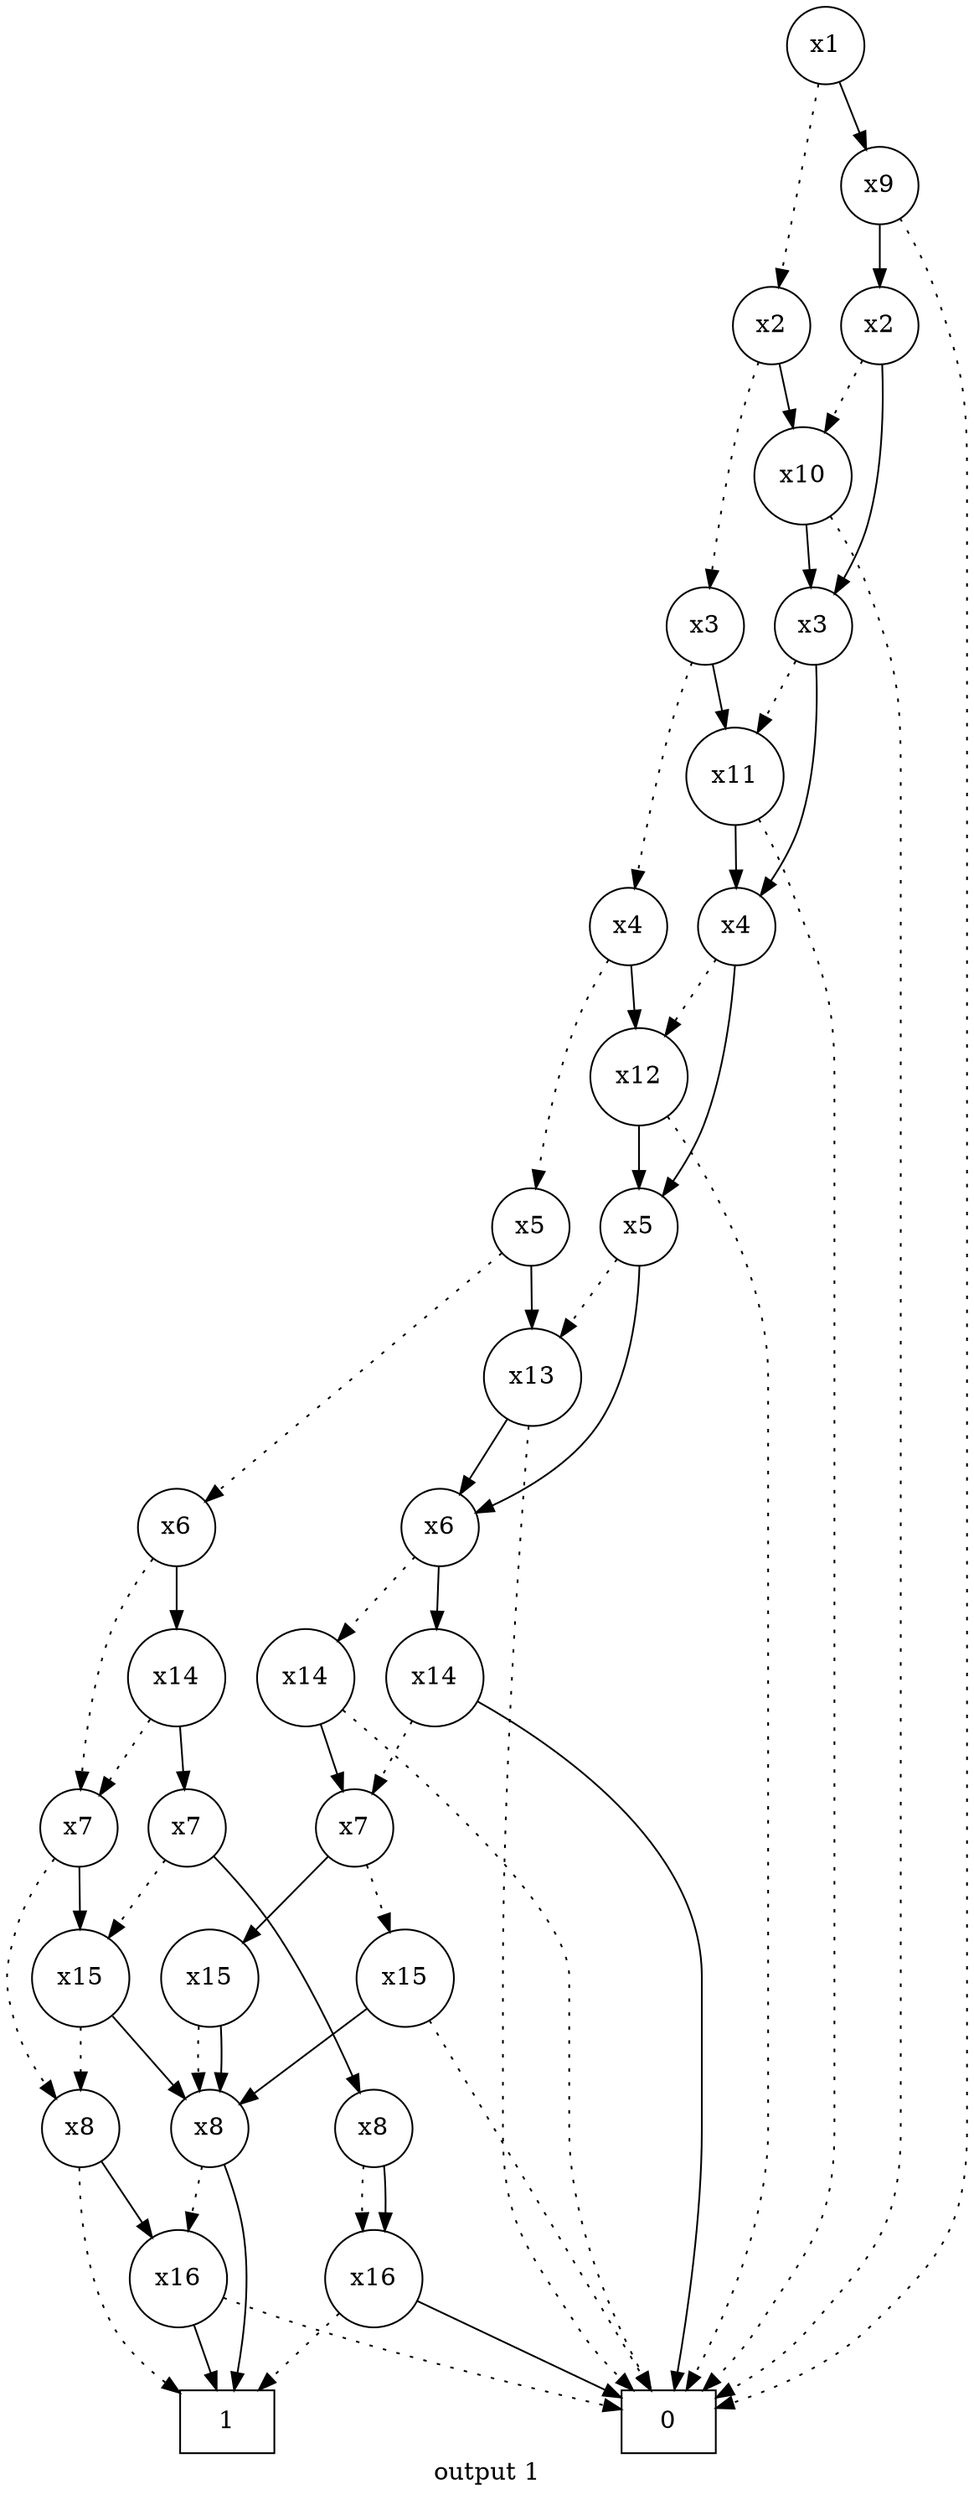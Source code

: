 digraph BDD {
	label = "output 1";
	node [shape=circle];
    "0x55bcd1658a20" [label="x1"];
    "0x55bcd1658a20" -> "0x55bcd16036a0" [style=dotted];
    "0x55bcd16036a0" [label="x2"];
    "0x55bcd16036a0" -> "0x55bcd1655510" [style=dotted];
    "0x55bcd1655510" [label="x3"];
    "0x55bcd1655510" -> "0x55bcd1654520" [style=dotted];
    "0x55bcd1654520" [label="x4"];
    "0x55bcd1654520" -> "0x55bcd1653f10" [style=dotted];
    "0x55bcd1653f10" [label="x5"];
    "0x55bcd1653f10" -> "0x55bcd16534e0" [style=dotted];
    "0x55bcd16534e0" [label="x6"];
    "0x55bcd16534e0" -> "0x55bcd16531e0" [style=dotted];
    "0x55bcd16531e0" [label="x7"];
    "0x55bcd16531e0" -> "0x55bcd1628880" [style=dotted];
    "0x55bcd1628880" [label="x8"];
    "0x55bcd1628880" -> "0x55bcd15cdf10" [style=dotted];
    "0x55bcd15cdf10" [shape=box, label="1"];
    "0x55bcd1628880" -> "0x55bcd15d1890" [style=solid];
    "0x55bcd15d1890" [label="x16"];
    "0x55bcd15d1890" -> "0x55bcd15cdec0" [style=dotted];
    "0x55bcd15cdec0" [shape=box, label="0"];
    "0x55bcd15d1890" -> "0x55bcd15cdf10" [style=solid];
    "0x55bcd16531e0" -> "0x55bcd1652fe0" [style=solid];
    "0x55bcd1652fe0" [label="x15"];
    "0x55bcd1652fe0" -> "0x55bcd1628880" [style=dotted];
    "0x55bcd1652fe0" -> "0x55bcd1628930" [style=solid];
    "0x55bcd1628930" [label="x8"];
    "0x55bcd1628930" -> "0x55bcd15d1890" [style=dotted];
    "0x55bcd1628930" -> "0x55bcd15cdf10" [style=solid];
    "0x55bcd16534e0" -> "0x55bcd16532e0" [style=solid];
    "0x55bcd16532e0" [label="x14"];
    "0x55bcd16532e0" -> "0x55bcd16531e0" [style=dotted];
    "0x55bcd16532e0" -> "0x55bcd16530e0" [style=solid];
    "0x55bcd16530e0" [label="x7"];
    "0x55bcd16530e0" -> "0x55bcd1652fe0" [style=dotted];
    "0x55bcd16530e0" -> "0x55bcd16285d0" [style=solid];
    "0x55bcd16285d0" [label="x8"];
    "0x55bcd16285d0" -> "0x55bcd16283d0" [style=dotted];
    "0x55bcd16283d0" [label="x16"];
    "0x55bcd16283d0" -> "0x55bcd15cdf10" [style=dotted];
    "0x55bcd16283d0" -> "0x55bcd15cdec0" [style=solid];
    "0x55bcd16285d0" -> "0x55bcd16283d0" [style=solid];
    "0x55bcd1653f10" -> "0x55bcd1635710" [style=solid];
    "0x55bcd1635710" [label="x13"];
    "0x55bcd1635710" -> "0x55bcd15cdec0" [style=dotted];
    "0x55bcd1635710" -> "0x55bcd16350d0" [style=solid];
    "0x55bcd16350d0" [label="x6"];
    "0x55bcd16350d0" -> "0x55bcd1634fe0" [style=dotted];
    "0x55bcd1634fe0" [label="x14"];
    "0x55bcd1634fe0" -> "0x55bcd15cdec0" [style=dotted];
    "0x55bcd1634fe0" -> "0x55bcd1634e00" [style=solid];
    "0x55bcd1634e00" [label="x7"];
    "0x55bcd1634e00" -> "0x55bcd1634950" [style=dotted];
    "0x55bcd1634950" [label="x15"];
    "0x55bcd1634950" -> "0x55bcd15cdec0" [style=dotted];
    "0x55bcd1634950" -> "0x55bcd1628930" [style=solid];
    "0x55bcd1634e00" -> "0x55bcd1634d10" [style=solid];
    "0x55bcd1634d10" [label="x15"];
    "0x55bcd1634d10" -> "0x55bcd1628930" [style=dotted];
    "0x55bcd1634d10" -> "0x55bcd1628930" [style=solid];
    "0x55bcd16350d0" -> "0x55bcd1634ef0" [style=solid];
    "0x55bcd1634ef0" [label="x14"];
    "0x55bcd1634ef0" -> "0x55bcd1634e00" [style=dotted];
    "0x55bcd1634ef0" -> "0x55bcd15cdec0" [style=solid];
    "0x55bcd1654520" -> "0x55bcd1635df0" [style=solid];
    "0x55bcd1635df0" [label="x12"];
    "0x55bcd1635df0" -> "0x55bcd15cdec0" [style=dotted];
    "0x55bcd1635df0" -> "0x55bcd1635a30" [style=solid];
    "0x55bcd1635a30" [label="x5"];
    "0x55bcd1635a30" -> "0x55bcd1635710" [style=dotted];
    "0x55bcd1635a30" -> "0x55bcd16350d0" [style=solid];
    "0x55bcd1655510" -> "0x55bcd1636de0" [style=solid];
    "0x55bcd1636de0" [label="x11"];
    "0x55bcd1636de0" -> "0x55bcd15cdec0" [style=dotted];
    "0x55bcd1636de0" -> "0x55bcd1636cf0" [style=solid];
    "0x55bcd1636cf0" [label="x4"];
    "0x55bcd1636cf0" -> "0x55bcd1635df0" [style=dotted];
    "0x55bcd1636cf0" -> "0x55bcd1635a30" [style=solid];
    "0x55bcd16036a0" -> "0x55bcd1637d80" [style=solid];
    "0x55bcd1637d80" [label="x10"];
    "0x55bcd1637d80" -> "0x55bcd15cdec0" [style=dotted];
    "0x55bcd1637d80" -> "0x55bcd1637650" [style=solid];
    "0x55bcd1637650" [label="x3"];
    "0x55bcd1637650" -> "0x55bcd1636de0" [style=dotted];
    "0x55bcd1637650" -> "0x55bcd1636cf0" [style=solid];
    "0x55bcd1658a20" -> "0x55bcd1639400" [style=solid];
    "0x55bcd1639400" [label="x9"];
    "0x55bcd1639400" -> "0x55bcd15cdec0" [style=dotted];
    "0x55bcd1639400" -> "0x55bcd1638c30" [style=solid];
    "0x55bcd1638c30" [label="x2"];
    "0x55bcd1638c30" -> "0x55bcd1637d80" [style=dotted];
    "0x55bcd1638c30" -> "0x55bcd1637650" [style=solid];
}
